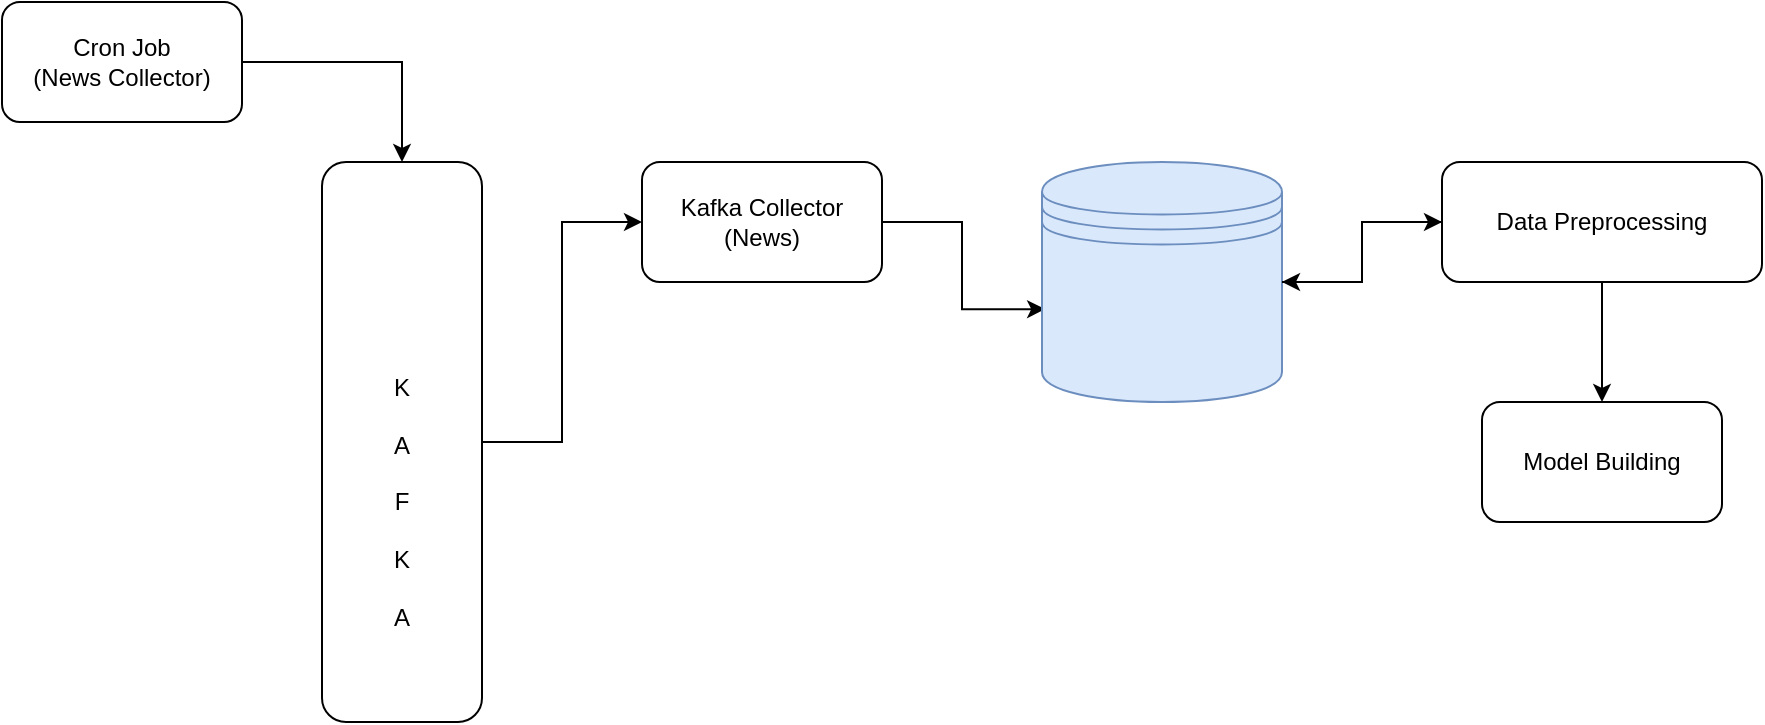 <mxfile version="15.4.1" type="github">
  <diagram id="Y2ruSsz-ofUZzDlT8qKe" name="Page-1">
    <mxGraphModel dx="546" dy="645" grid="1" gridSize="10" guides="1" tooltips="1" connect="1" arrows="1" fold="1" page="0" pageScale="1" pageWidth="850" pageHeight="1100" math="0" shadow="0">
      <root>
        <mxCell id="0" />
        <mxCell id="1" parent="0" />
        <mxCell id="RAnUYokOQ0HX44caFUxl-7" style="edgeStyle=orthogonalEdgeStyle;rounded=0;orthogonalLoop=1;jettySize=auto;html=1;entryX=0;entryY=0.5;entryDx=0;entryDy=0;" edge="1" parent="1" source="RAnUYokOQ0HX44caFUxl-1" target="RAnUYokOQ0HX44caFUxl-2">
          <mxGeometry relative="1" as="geometry" />
        </mxCell>
        <mxCell id="RAnUYokOQ0HX44caFUxl-1" value="Cron Job&lt;br&gt;(News Collector)" style="rounded=1;whiteSpace=wrap;html=1;" vertex="1" parent="1">
          <mxGeometry x="480" y="80" width="120" height="60" as="geometry" />
        </mxCell>
        <mxCell id="RAnUYokOQ0HX44caFUxl-6" value="" style="group" vertex="1" connectable="0" parent="1">
          <mxGeometry x="640" y="160" width="80" height="280" as="geometry" />
        </mxCell>
        <mxCell id="RAnUYokOQ0HX44caFUxl-2" value="" style="rounded=1;whiteSpace=wrap;html=1;rotation=90;" vertex="1" parent="RAnUYokOQ0HX44caFUxl-6">
          <mxGeometry x="-100" y="100" width="280" height="80" as="geometry" />
        </mxCell>
        <mxCell id="RAnUYokOQ0HX44caFUxl-3" value="K&lt;br&gt;&lt;br&gt;A&lt;br&gt;&lt;br&gt;F&lt;br&gt;&lt;br&gt;K&lt;br&gt;&lt;br&gt;A" style="text;html=1;strokeColor=none;fillColor=none;align=center;verticalAlign=middle;whiteSpace=wrap;rounded=0;" vertex="1" parent="RAnUYokOQ0HX44caFUxl-6">
          <mxGeometry x="10" y="100" width="60" height="140" as="geometry" />
        </mxCell>
        <mxCell id="RAnUYokOQ0HX44caFUxl-5" value="" style="shape=image;verticalLabelPosition=bottom;labelBackgroundColor=#ffffff;verticalAlign=top;aspect=fixed;imageAspect=0;image=https://upload.wikimedia.org/wikipedia/commons/thumb/0/05/Apache_kafka.svg/1261px-Apache_kafka.svg.png;" vertex="1" parent="RAnUYokOQ0HX44caFUxl-6">
          <mxGeometry x="21.54" y="38" width="36.92" height="60" as="geometry" />
        </mxCell>
        <mxCell id="RAnUYokOQ0HX44caFUxl-13" style="edgeStyle=orthogonalEdgeStyle;rounded=0;orthogonalLoop=1;jettySize=auto;html=1;entryX=0.013;entryY=0.613;entryDx=0;entryDy=0;entryPerimeter=0;" edge="1" parent="1" source="RAnUYokOQ0HX44caFUxl-8" target="RAnUYokOQ0HX44caFUxl-10">
          <mxGeometry relative="1" as="geometry" />
        </mxCell>
        <mxCell id="RAnUYokOQ0HX44caFUxl-8" value="Kafka Collector&lt;br&gt;(News)" style="rounded=1;whiteSpace=wrap;html=1;" vertex="1" parent="1">
          <mxGeometry x="800" y="160" width="120" height="60" as="geometry" />
        </mxCell>
        <mxCell id="RAnUYokOQ0HX44caFUxl-9" style="edgeStyle=orthogonalEdgeStyle;rounded=0;orthogonalLoop=1;jettySize=auto;html=1;" edge="1" parent="1" source="RAnUYokOQ0HX44caFUxl-2" target="RAnUYokOQ0HX44caFUxl-8">
          <mxGeometry relative="1" as="geometry" />
        </mxCell>
        <mxCell id="RAnUYokOQ0HX44caFUxl-12" value="" style="group" vertex="1" connectable="0" parent="1">
          <mxGeometry x="1000" y="160" width="120" height="120" as="geometry" />
        </mxCell>
        <mxCell id="RAnUYokOQ0HX44caFUxl-10" value="" style="shape=datastore;whiteSpace=wrap;html=1;fillColor=#dae8fc;strokeColor=#6c8ebf;" vertex="1" parent="RAnUYokOQ0HX44caFUxl-12">
          <mxGeometry width="120" height="120" as="geometry" />
        </mxCell>
        <mxCell id="RAnUYokOQ0HX44caFUxl-11" value="" style="shape=image;verticalLabelPosition=bottom;labelBackgroundColor=#ffffff;verticalAlign=top;aspect=fixed;imageAspect=0;image=https://1000logos.net/wp-content/uploads/2020/08/MySQL-Logo.png;" vertex="1" parent="RAnUYokOQ0HX44caFUxl-12">
          <mxGeometry x="19" y="48.75" width="82" height="51.25" as="geometry" />
        </mxCell>
        <mxCell id="RAnUYokOQ0HX44caFUxl-27" style="edgeStyle=orthogonalEdgeStyle;rounded=0;orthogonalLoop=1;jettySize=auto;html=1;entryX=1;entryY=0.5;entryDx=0;entryDy=0;" edge="1" parent="1" source="RAnUYokOQ0HX44caFUxl-14" target="RAnUYokOQ0HX44caFUxl-10">
          <mxGeometry relative="1" as="geometry">
            <mxPoint x="1130" y="270" as="targetPoint" />
          </mxGeometry>
        </mxCell>
        <mxCell id="RAnUYokOQ0HX44caFUxl-28" style="edgeStyle=orthogonalEdgeStyle;rounded=0;orthogonalLoop=1;jettySize=auto;html=1;" edge="1" parent="1" source="RAnUYokOQ0HX44caFUxl-14" target="RAnUYokOQ0HX44caFUxl-25">
          <mxGeometry relative="1" as="geometry" />
        </mxCell>
        <mxCell id="RAnUYokOQ0HX44caFUxl-14" value="Data Preprocessing" style="rounded=1;whiteSpace=wrap;html=1;" vertex="1" parent="1">
          <mxGeometry x="1200" y="160" width="160" height="60" as="geometry" />
        </mxCell>
        <mxCell id="RAnUYokOQ0HX44caFUxl-25" value="Model Building" style="rounded=1;whiteSpace=wrap;html=1;" vertex="1" parent="1">
          <mxGeometry x="1220" y="280" width="120" height="60" as="geometry" />
        </mxCell>
        <mxCell id="RAnUYokOQ0HX44caFUxl-26" style="edgeStyle=orthogonalEdgeStyle;rounded=0;orthogonalLoop=1;jettySize=auto;html=1;entryX=0;entryY=0.5;entryDx=0;entryDy=0;" edge="1" parent="1" source="RAnUYokOQ0HX44caFUxl-10" target="RAnUYokOQ0HX44caFUxl-14">
          <mxGeometry relative="1" as="geometry" />
        </mxCell>
      </root>
    </mxGraphModel>
  </diagram>
</mxfile>
